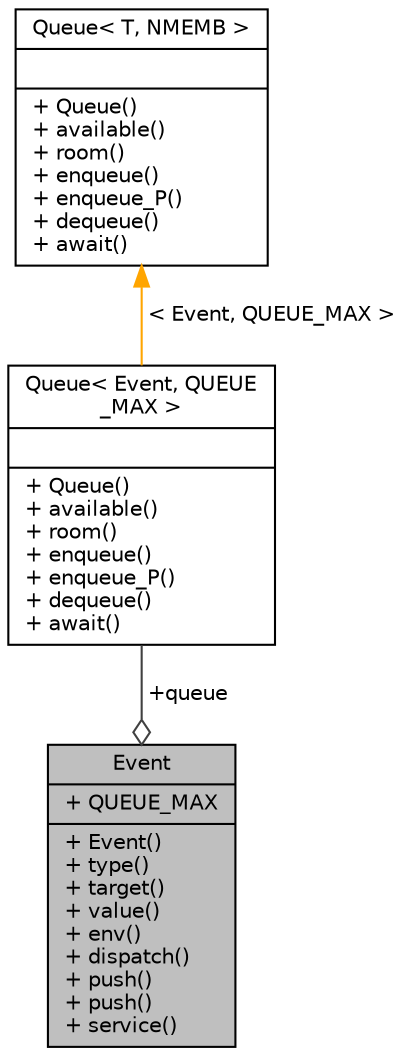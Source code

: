 digraph "Event"
{
  edge [fontname="Helvetica",fontsize="10",labelfontname="Helvetica",labelfontsize="10"];
  node [fontname="Helvetica",fontsize="10",shape=record];
  Node1 [label="{Event\n|+ QUEUE_MAX\l|+ Event()\l+ type()\l+ target()\l+ value()\l+ env()\l+ dispatch()\l+ push()\l+ push()\l+ service()\l}",height=0.2,width=0.4,color="black", fillcolor="grey75", style="filled", fontcolor="black"];
  Node2 -> Node1 [color="grey25",fontsize="10",style="solid",label=" +queue" ,arrowhead="odiamond",fontname="Helvetica"];
  Node2 [label="{Queue\< Event, QUEUE\l_MAX \>\n||+ Queue()\l+ available()\l+ room()\l+ enqueue()\l+ enqueue_P()\l+ dequeue()\l+ await()\l}",height=0.2,width=0.4,color="black", fillcolor="white", style="filled",URL="$d7/d56/classQueue.html"];
  Node3 -> Node2 [dir="back",color="orange",fontsize="10",style="solid",label=" \< Event, QUEUE_MAX \>" ,fontname="Helvetica"];
  Node3 [label="{Queue\< T, NMEMB \>\n||+ Queue()\l+ available()\l+ room()\l+ enqueue()\l+ enqueue_P()\l+ dequeue()\l+ await()\l}",height=0.2,width=0.4,color="black", fillcolor="white", style="filled",URL="$d7/d56/classQueue.html"];
}
